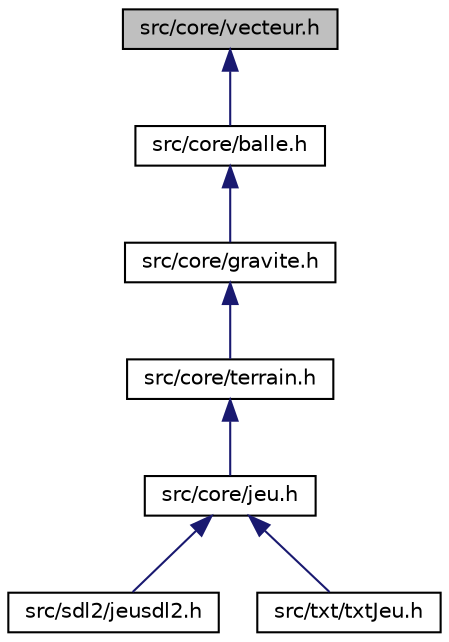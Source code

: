 digraph "src/core/vecteur.h"
{
 // LATEX_PDF_SIZE
  edge [fontname="Helvetica",fontsize="10",labelfontname="Helvetica",labelfontsize="10"];
  node [fontname="Helvetica",fontsize="10",shape=record];
  Node1 [label="src/core/vecteur.h",height=0.2,width=0.4,color="black", fillcolor="grey75", style="filled", fontcolor="black",tooltip="Déclaration de la classe Vecteur."];
  Node1 -> Node2 [dir="back",color="midnightblue",fontsize="10",style="solid",fontname="Helvetica"];
  Node2 [label="src/core/balle.h",height=0.2,width=0.4,color="black", fillcolor="white", style="filled",URL="$balle_8h.html",tooltip="Déclaration de la classe Balle."];
  Node2 -> Node3 [dir="back",color="midnightblue",fontsize="10",style="solid",fontname="Helvetica"];
  Node3 [label="src/core/gravite.h",height=0.2,width=0.4,color="black", fillcolor="white", style="filled",URL="$gravite_8h_source.html",tooltip=" "];
  Node3 -> Node4 [dir="back",color="midnightblue",fontsize="10",style="solid",fontname="Helvetica"];
  Node4 [label="src/core/terrain.h",height=0.2,width=0.4,color="black", fillcolor="white", style="filled",URL="$terrain_8h.html",tooltip="Définition de la classe Terrain pour la simulation d'un terrain de jeu."];
  Node4 -> Node5 [dir="back",color="midnightblue",fontsize="10",style="solid",fontname="Helvetica"];
  Node5 [label="src/core/jeu.h",height=0.2,width=0.4,color="black", fillcolor="white", style="filled",URL="$jeu_8h.html",tooltip="Déclaration de la classe Jeu et de ses fonctions membres."];
  Node5 -> Node6 [dir="back",color="midnightblue",fontsize="10",style="solid",fontname="Helvetica"];
  Node6 [label="src/sdl2/jeusdl2.h",height=0.2,width=0.4,color="black", fillcolor="white", style="filled",URL="$jeusdl2_8h.html",tooltip="Déclaration de la classe Jeusdl2 et de ses fonctions membres qui permet un affichage du jeu avec la l..."];
  Node5 -> Node7 [dir="back",color="midnightblue",fontsize="10",style="solid",fontname="Helvetica"];
  Node7 [label="src/txt/txtJeu.h",height=0.2,width=0.4,color="black", fillcolor="white", style="filled",URL="$txtJeu_8h.html",tooltip="Définition de la classe txtJeu pour réaliser un affichage en mode txt du terrain."];
}
